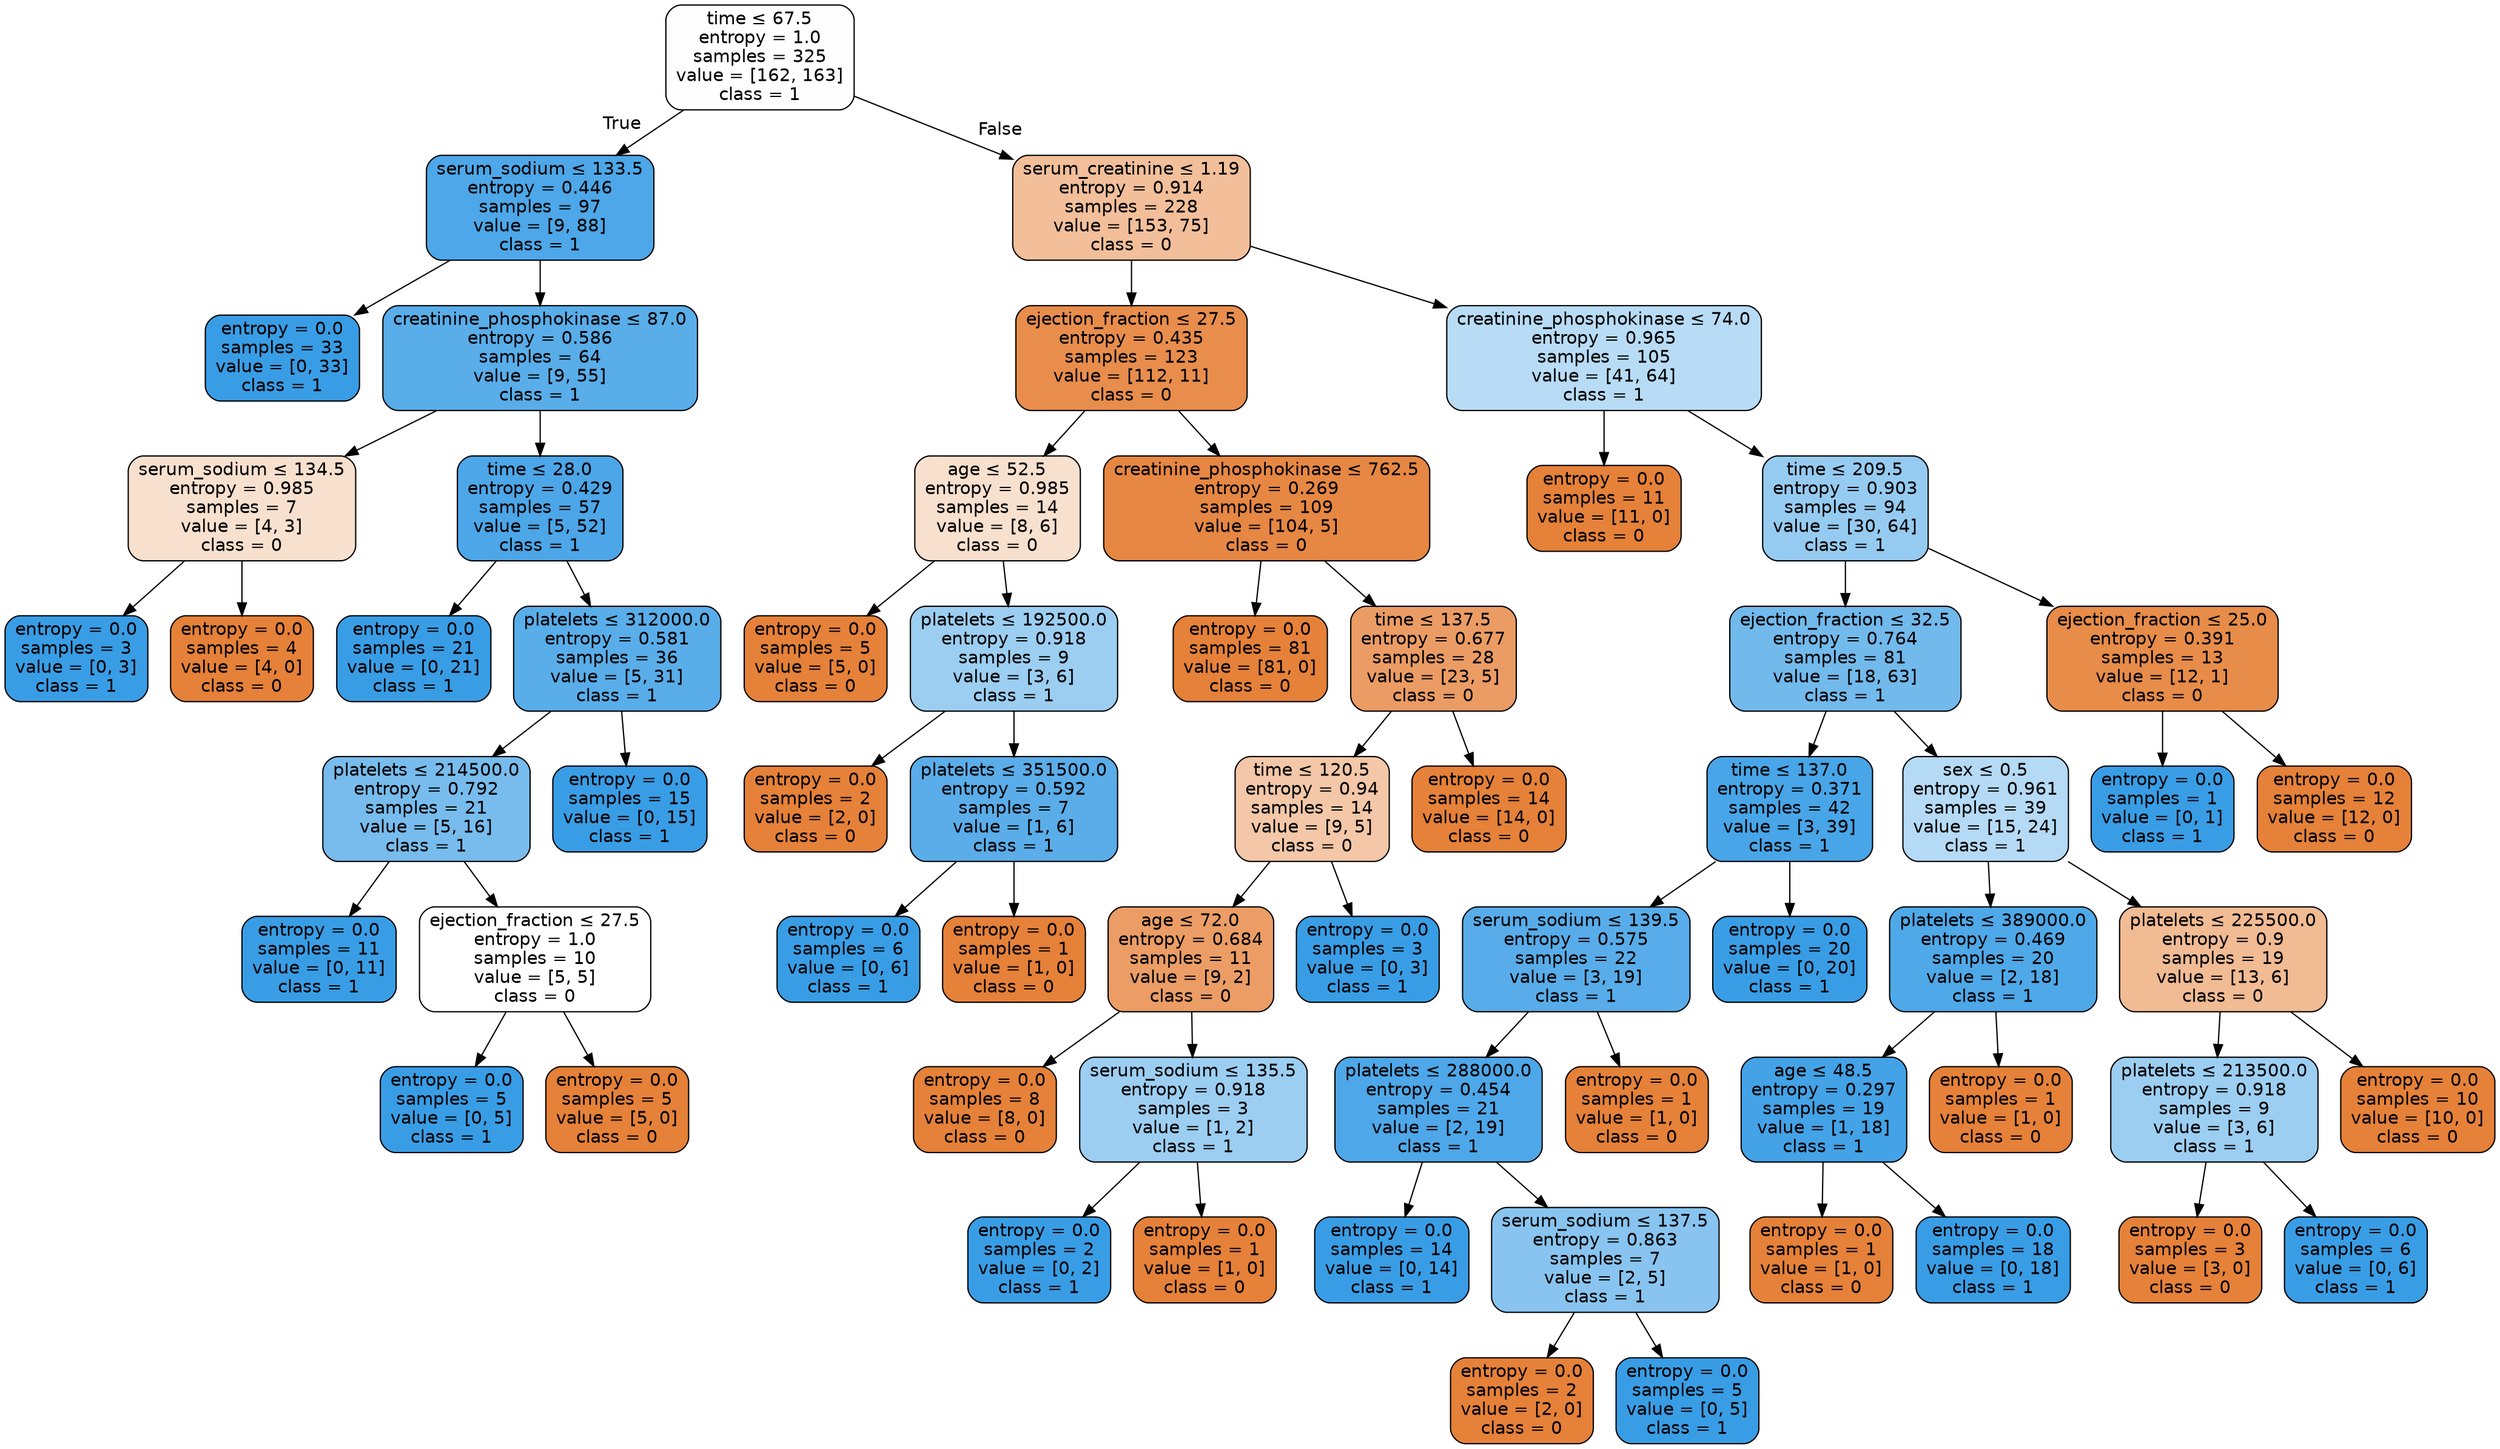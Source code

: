 digraph Tree {
node [shape=box, style="filled, rounded", color="black", fontname=helvetica] ;
edge [fontname=helvetica] ;
0 [label=<time &le; 67.5<br/>entropy = 1.0<br/>samples = 325<br/>value = [162, 163]<br/>class = 1>, fillcolor="#fefeff"] ;
1 [label=<serum_sodium &le; 133.5<br/>entropy = 0.446<br/>samples = 97<br/>value = [9, 88]<br/>class = 1>, fillcolor="#4da7e8"] ;
0 -> 1 [labeldistance=2.5, labelangle=45, headlabel="True"] ;
2 [label=<entropy = 0.0<br/>samples = 33<br/>value = [0, 33]<br/>class = 1>, fillcolor="#399de5"] ;
1 -> 2 ;
3 [label=<creatinine_phosphokinase &le; 87.0<br/>entropy = 0.586<br/>samples = 64<br/>value = [9, 55]<br/>class = 1>, fillcolor="#59ade9"] ;
1 -> 3 ;
4 [label=<serum_sodium &le; 134.5<br/>entropy = 0.985<br/>samples = 7<br/>value = [4, 3]<br/>class = 0>, fillcolor="#f8e0ce"] ;
3 -> 4 ;
5 [label=<entropy = 0.0<br/>samples = 3<br/>value = [0, 3]<br/>class = 1>, fillcolor="#399de5"] ;
4 -> 5 ;
6 [label=<entropy = 0.0<br/>samples = 4<br/>value = [4, 0]<br/>class = 0>, fillcolor="#e58139"] ;
4 -> 6 ;
7 [label=<time &le; 28.0<br/>entropy = 0.429<br/>samples = 57<br/>value = [5, 52]<br/>class = 1>, fillcolor="#4ca6e8"] ;
3 -> 7 ;
8 [label=<entropy = 0.0<br/>samples = 21<br/>value = [0, 21]<br/>class = 1>, fillcolor="#399de5"] ;
7 -> 8 ;
9 [label=<platelets &le; 312000.0<br/>entropy = 0.581<br/>samples = 36<br/>value = [5, 31]<br/>class = 1>, fillcolor="#59ade9"] ;
7 -> 9 ;
10 [label=<platelets &le; 214500.0<br/>entropy = 0.792<br/>samples = 21<br/>value = [5, 16]<br/>class = 1>, fillcolor="#77bced"] ;
9 -> 10 ;
11 [label=<entropy = 0.0<br/>samples = 11<br/>value = [0, 11]<br/>class = 1>, fillcolor="#399de5"] ;
10 -> 11 ;
12 [label=<ejection_fraction &le; 27.5<br/>entropy = 1.0<br/>samples = 10<br/>value = [5, 5]<br/>class = 0>, fillcolor="#ffffff"] ;
10 -> 12 ;
13 [label=<entropy = 0.0<br/>samples = 5<br/>value = [0, 5]<br/>class = 1>, fillcolor="#399de5"] ;
12 -> 13 ;
14 [label=<entropy = 0.0<br/>samples = 5<br/>value = [5, 0]<br/>class = 0>, fillcolor="#e58139"] ;
12 -> 14 ;
15 [label=<entropy = 0.0<br/>samples = 15<br/>value = [0, 15]<br/>class = 1>, fillcolor="#399de5"] ;
9 -> 15 ;
16 [label=<serum_creatinine &le; 1.19<br/>entropy = 0.914<br/>samples = 228<br/>value = [153, 75]<br/>class = 0>, fillcolor="#f2bf9a"] ;
0 -> 16 [labeldistance=2.5, labelangle=-45, headlabel="False"] ;
17 [label=<ejection_fraction &le; 27.5<br/>entropy = 0.435<br/>samples = 123<br/>value = [112, 11]<br/>class = 0>, fillcolor="#e88d4c"] ;
16 -> 17 ;
18 [label=<age &le; 52.5<br/>entropy = 0.985<br/>samples = 14<br/>value = [8, 6]<br/>class = 0>, fillcolor="#f8e0ce"] ;
17 -> 18 ;
19 [label=<entropy = 0.0<br/>samples = 5<br/>value = [5, 0]<br/>class = 0>, fillcolor="#e58139"] ;
18 -> 19 ;
20 [label=<platelets &le; 192500.0<br/>entropy = 0.918<br/>samples = 9<br/>value = [3, 6]<br/>class = 1>, fillcolor="#9ccef2"] ;
18 -> 20 ;
21 [label=<entropy = 0.0<br/>samples = 2<br/>value = [2, 0]<br/>class = 0>, fillcolor="#e58139"] ;
20 -> 21 ;
22 [label=<platelets &le; 351500.0<br/>entropy = 0.592<br/>samples = 7<br/>value = [1, 6]<br/>class = 1>, fillcolor="#5aade9"] ;
20 -> 22 ;
23 [label=<entropy = 0.0<br/>samples = 6<br/>value = [0, 6]<br/>class = 1>, fillcolor="#399de5"] ;
22 -> 23 ;
24 [label=<entropy = 0.0<br/>samples = 1<br/>value = [1, 0]<br/>class = 0>, fillcolor="#e58139"] ;
22 -> 24 ;
25 [label=<creatinine_phosphokinase &le; 762.5<br/>entropy = 0.269<br/>samples = 109<br/>value = [104, 5]<br/>class = 0>, fillcolor="#e68743"] ;
17 -> 25 ;
26 [label=<entropy = 0.0<br/>samples = 81<br/>value = [81, 0]<br/>class = 0>, fillcolor="#e58139"] ;
25 -> 26 ;
27 [label=<time &le; 137.5<br/>entropy = 0.677<br/>samples = 28<br/>value = [23, 5]<br/>class = 0>, fillcolor="#eb9c64"] ;
25 -> 27 ;
28 [label=<time &le; 120.5<br/>entropy = 0.94<br/>samples = 14<br/>value = [9, 5]<br/>class = 0>, fillcolor="#f3c7a7"] ;
27 -> 28 ;
29 [label=<age &le; 72.0<br/>entropy = 0.684<br/>samples = 11<br/>value = [9, 2]<br/>class = 0>, fillcolor="#eb9d65"] ;
28 -> 29 ;
30 [label=<entropy = 0.0<br/>samples = 8<br/>value = [8, 0]<br/>class = 0>, fillcolor="#e58139"] ;
29 -> 30 ;
31 [label=<serum_sodium &le; 135.5<br/>entropy = 0.918<br/>samples = 3<br/>value = [1, 2]<br/>class = 1>, fillcolor="#9ccef2"] ;
29 -> 31 ;
32 [label=<entropy = 0.0<br/>samples = 2<br/>value = [0, 2]<br/>class = 1>, fillcolor="#399de5"] ;
31 -> 32 ;
33 [label=<entropy = 0.0<br/>samples = 1<br/>value = [1, 0]<br/>class = 0>, fillcolor="#e58139"] ;
31 -> 33 ;
34 [label=<entropy = 0.0<br/>samples = 3<br/>value = [0, 3]<br/>class = 1>, fillcolor="#399de5"] ;
28 -> 34 ;
35 [label=<entropy = 0.0<br/>samples = 14<br/>value = [14, 0]<br/>class = 0>, fillcolor="#e58139"] ;
27 -> 35 ;
36 [label=<creatinine_phosphokinase &le; 74.0<br/>entropy = 0.965<br/>samples = 105<br/>value = [41, 64]<br/>class = 1>, fillcolor="#b8dcf6"] ;
16 -> 36 ;
37 [label=<entropy = 0.0<br/>samples = 11<br/>value = [11, 0]<br/>class = 0>, fillcolor="#e58139"] ;
36 -> 37 ;
38 [label=<time &le; 209.5<br/>entropy = 0.903<br/>samples = 94<br/>value = [30, 64]<br/>class = 1>, fillcolor="#96cbf1"] ;
36 -> 38 ;
39 [label=<ejection_fraction &le; 32.5<br/>entropy = 0.764<br/>samples = 81<br/>value = [18, 63]<br/>class = 1>, fillcolor="#72b9ec"] ;
38 -> 39 ;
40 [label=<time &le; 137.0<br/>entropy = 0.371<br/>samples = 42<br/>value = [3, 39]<br/>class = 1>, fillcolor="#48a5e7"] ;
39 -> 40 ;
41 [label=<serum_sodium &le; 139.5<br/>entropy = 0.575<br/>samples = 22<br/>value = [3, 19]<br/>class = 1>, fillcolor="#58ace9"] ;
40 -> 41 ;
42 [label=<platelets &le; 288000.0<br/>entropy = 0.454<br/>samples = 21<br/>value = [2, 19]<br/>class = 1>, fillcolor="#4ea7e8"] ;
41 -> 42 ;
43 [label=<entropy = 0.0<br/>samples = 14<br/>value = [0, 14]<br/>class = 1>, fillcolor="#399de5"] ;
42 -> 43 ;
44 [label=<serum_sodium &le; 137.5<br/>entropy = 0.863<br/>samples = 7<br/>value = [2, 5]<br/>class = 1>, fillcolor="#88c4ef"] ;
42 -> 44 ;
45 [label=<entropy = 0.0<br/>samples = 2<br/>value = [2, 0]<br/>class = 0>, fillcolor="#e58139"] ;
44 -> 45 ;
46 [label=<entropy = 0.0<br/>samples = 5<br/>value = [0, 5]<br/>class = 1>, fillcolor="#399de5"] ;
44 -> 46 ;
47 [label=<entropy = 0.0<br/>samples = 1<br/>value = [1, 0]<br/>class = 0>, fillcolor="#e58139"] ;
41 -> 47 ;
48 [label=<entropy = 0.0<br/>samples = 20<br/>value = [0, 20]<br/>class = 1>, fillcolor="#399de5"] ;
40 -> 48 ;
49 [label=<sex &le; 0.5<br/>entropy = 0.961<br/>samples = 39<br/>value = [15, 24]<br/>class = 1>, fillcolor="#b5daf5"] ;
39 -> 49 ;
50 [label=<platelets &le; 389000.0<br/>entropy = 0.469<br/>samples = 20<br/>value = [2, 18]<br/>class = 1>, fillcolor="#4fa8e8"] ;
49 -> 50 ;
51 [label=<age &le; 48.5<br/>entropy = 0.297<br/>samples = 19<br/>value = [1, 18]<br/>class = 1>, fillcolor="#44a2e6"] ;
50 -> 51 ;
52 [label=<entropy = 0.0<br/>samples = 1<br/>value = [1, 0]<br/>class = 0>, fillcolor="#e58139"] ;
51 -> 52 ;
53 [label=<entropy = 0.0<br/>samples = 18<br/>value = [0, 18]<br/>class = 1>, fillcolor="#399de5"] ;
51 -> 53 ;
54 [label=<entropy = 0.0<br/>samples = 1<br/>value = [1, 0]<br/>class = 0>, fillcolor="#e58139"] ;
50 -> 54 ;
55 [label=<platelets &le; 225500.0<br/>entropy = 0.9<br/>samples = 19<br/>value = [13, 6]<br/>class = 0>, fillcolor="#f1bb94"] ;
49 -> 55 ;
56 [label=<platelets &le; 213500.0<br/>entropy = 0.918<br/>samples = 9<br/>value = [3, 6]<br/>class = 1>, fillcolor="#9ccef2"] ;
55 -> 56 ;
57 [label=<entropy = 0.0<br/>samples = 3<br/>value = [3, 0]<br/>class = 0>, fillcolor="#e58139"] ;
56 -> 57 ;
58 [label=<entropy = 0.0<br/>samples = 6<br/>value = [0, 6]<br/>class = 1>, fillcolor="#399de5"] ;
56 -> 58 ;
59 [label=<entropy = 0.0<br/>samples = 10<br/>value = [10, 0]<br/>class = 0>, fillcolor="#e58139"] ;
55 -> 59 ;
60 [label=<ejection_fraction &le; 25.0<br/>entropy = 0.391<br/>samples = 13<br/>value = [12, 1]<br/>class = 0>, fillcolor="#e78c49"] ;
38 -> 60 ;
61 [label=<entropy = 0.0<br/>samples = 1<br/>value = [0, 1]<br/>class = 1>, fillcolor="#399de5"] ;
60 -> 61 ;
62 [label=<entropy = 0.0<br/>samples = 12<br/>value = [12, 0]<br/>class = 0>, fillcolor="#e58139"] ;
60 -> 62 ;
}